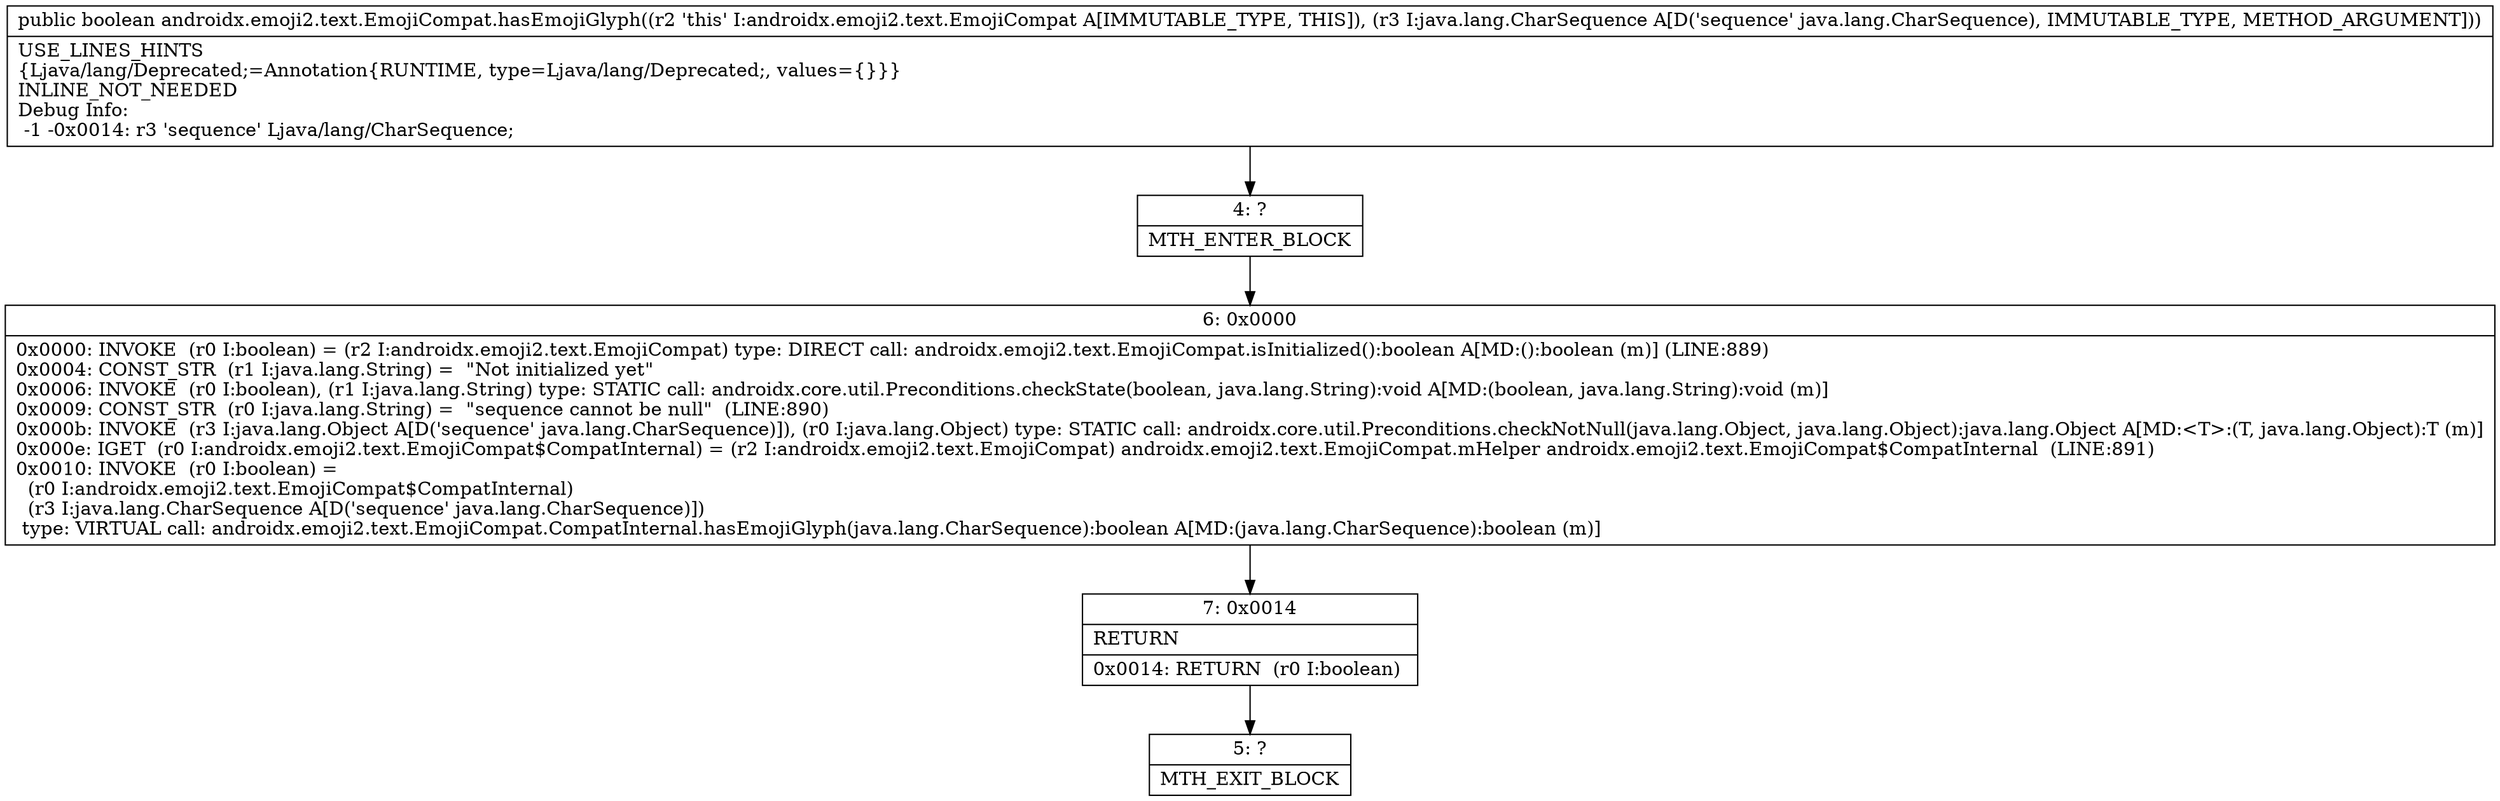 digraph "CFG forandroidx.emoji2.text.EmojiCompat.hasEmojiGlyph(Ljava\/lang\/CharSequence;)Z" {
Node_4 [shape=record,label="{4\:\ ?|MTH_ENTER_BLOCK\l}"];
Node_6 [shape=record,label="{6\:\ 0x0000|0x0000: INVOKE  (r0 I:boolean) = (r2 I:androidx.emoji2.text.EmojiCompat) type: DIRECT call: androidx.emoji2.text.EmojiCompat.isInitialized():boolean A[MD:():boolean (m)] (LINE:889)\l0x0004: CONST_STR  (r1 I:java.lang.String) =  \"Not initialized yet\" \l0x0006: INVOKE  (r0 I:boolean), (r1 I:java.lang.String) type: STATIC call: androidx.core.util.Preconditions.checkState(boolean, java.lang.String):void A[MD:(boolean, java.lang.String):void (m)]\l0x0009: CONST_STR  (r0 I:java.lang.String) =  \"sequence cannot be null\"  (LINE:890)\l0x000b: INVOKE  (r3 I:java.lang.Object A[D('sequence' java.lang.CharSequence)]), (r0 I:java.lang.Object) type: STATIC call: androidx.core.util.Preconditions.checkNotNull(java.lang.Object, java.lang.Object):java.lang.Object A[MD:\<T\>:(T, java.lang.Object):T (m)]\l0x000e: IGET  (r0 I:androidx.emoji2.text.EmojiCompat$CompatInternal) = (r2 I:androidx.emoji2.text.EmojiCompat) androidx.emoji2.text.EmojiCompat.mHelper androidx.emoji2.text.EmojiCompat$CompatInternal  (LINE:891)\l0x0010: INVOKE  (r0 I:boolean) = \l  (r0 I:androidx.emoji2.text.EmojiCompat$CompatInternal)\l  (r3 I:java.lang.CharSequence A[D('sequence' java.lang.CharSequence)])\l type: VIRTUAL call: androidx.emoji2.text.EmojiCompat.CompatInternal.hasEmojiGlyph(java.lang.CharSequence):boolean A[MD:(java.lang.CharSequence):boolean (m)]\l}"];
Node_7 [shape=record,label="{7\:\ 0x0014|RETURN\l|0x0014: RETURN  (r0 I:boolean) \l}"];
Node_5 [shape=record,label="{5\:\ ?|MTH_EXIT_BLOCK\l}"];
MethodNode[shape=record,label="{public boolean androidx.emoji2.text.EmojiCompat.hasEmojiGlyph((r2 'this' I:androidx.emoji2.text.EmojiCompat A[IMMUTABLE_TYPE, THIS]), (r3 I:java.lang.CharSequence A[D('sequence' java.lang.CharSequence), IMMUTABLE_TYPE, METHOD_ARGUMENT]))  | USE_LINES_HINTS\l\{Ljava\/lang\/Deprecated;=Annotation\{RUNTIME, type=Ljava\/lang\/Deprecated;, values=\{\}\}\}\lINLINE_NOT_NEEDED\lDebug Info:\l  \-1 \-0x0014: r3 'sequence' Ljava\/lang\/CharSequence;\l}"];
MethodNode -> Node_4;Node_4 -> Node_6;
Node_6 -> Node_7;
Node_7 -> Node_5;
}

